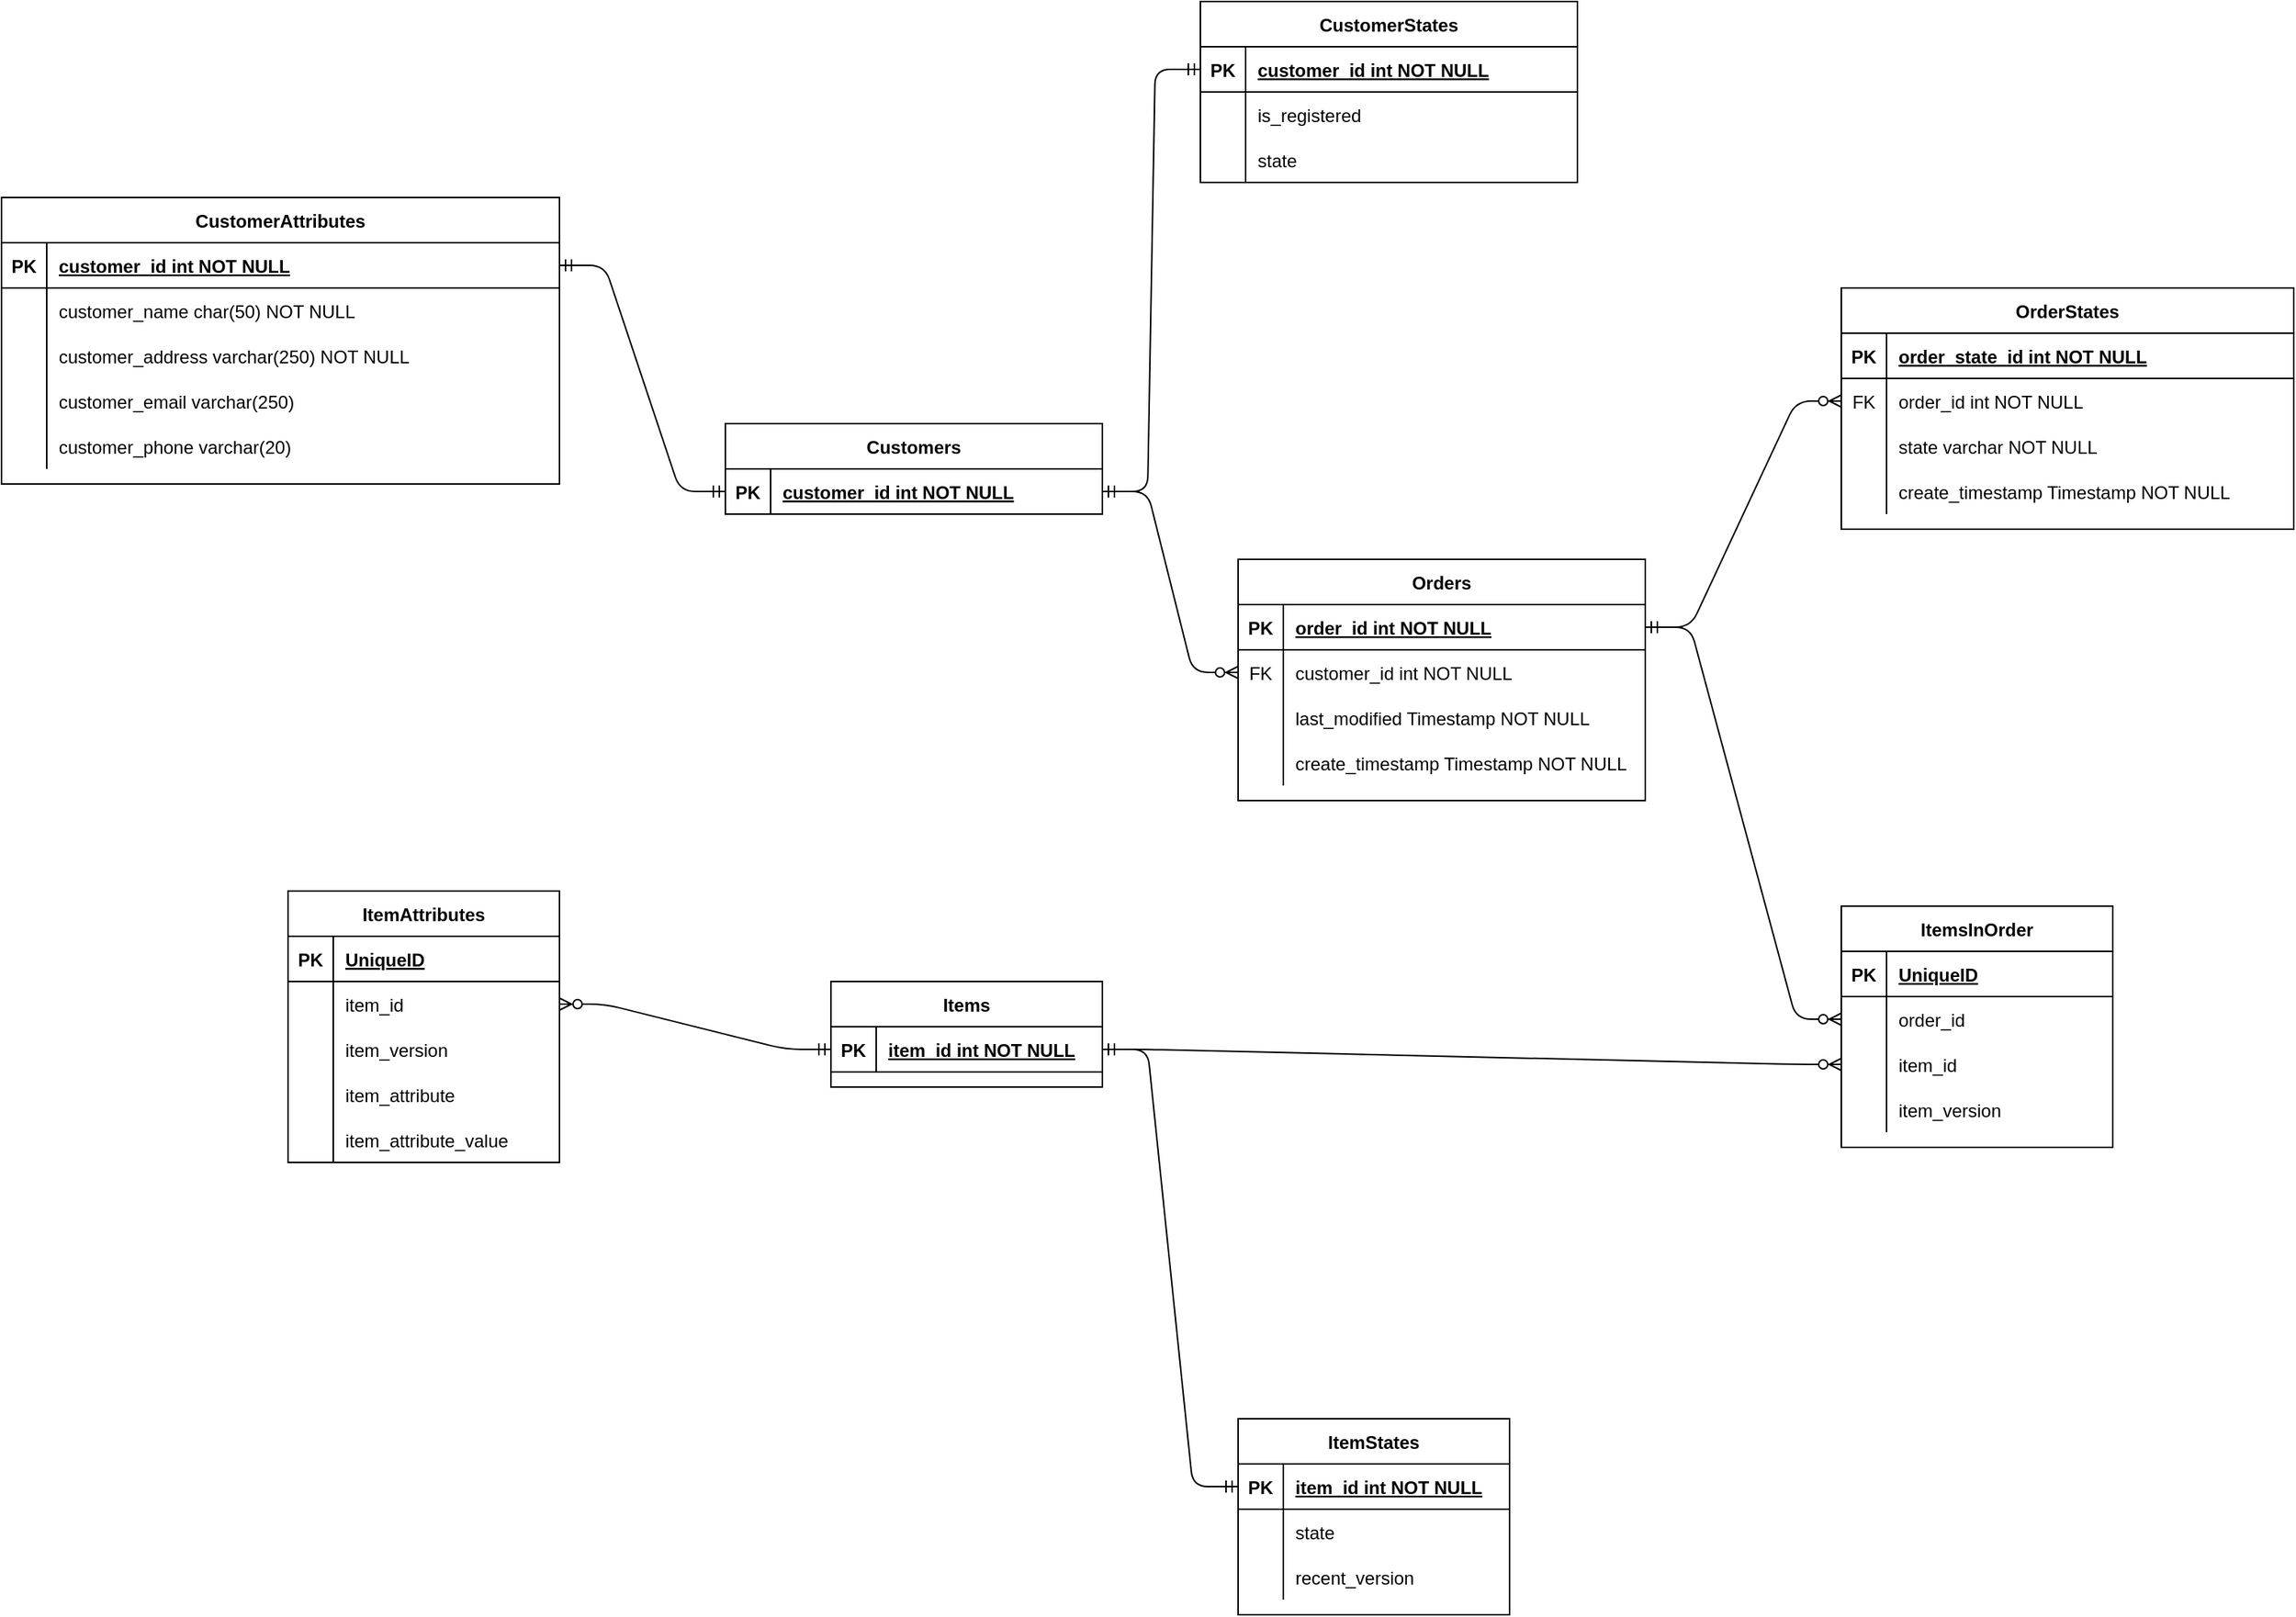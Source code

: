 <mxfile version="13.9.9" type="device"><diagram id="R2lEEEUBdFMjLlhIrx00" name="Page-1"><mxGraphModel dx="1673" dy="967" grid="1" gridSize="10" guides="1" tooltips="1" connect="1" arrows="1" fold="1" page="1" pageScale="1" pageWidth="850" pageHeight="1100" math="0" shadow="0" extFonts="Permanent Marker^https://fonts.googleapis.com/css?family=Permanent+Marker"><root><mxCell id="0"/><mxCell id="1" parent="0"/><mxCell id="tQjP06YDX2yo5IHYPExY-11" value="Orders" style="shape=table;startSize=30;container=1;collapsible=1;childLayout=tableLayout;fixedRows=1;rowLines=0;fontStyle=1;align=center;resizeLast=1;" parent="1" vertex="1"><mxGeometry x="1300" y="530" width="270" height="160" as="geometry"/></mxCell><mxCell id="tQjP06YDX2yo5IHYPExY-12" value="" style="shape=partialRectangle;collapsible=0;dropTarget=0;pointerEvents=0;fillColor=none;top=0;left=0;bottom=1;right=0;points=[[0,0.5],[1,0.5]];portConstraint=eastwest;" parent="tQjP06YDX2yo5IHYPExY-11" vertex="1"><mxGeometry y="30" width="270" height="30" as="geometry"/></mxCell><mxCell id="tQjP06YDX2yo5IHYPExY-13" value="PK" style="shape=partialRectangle;connectable=0;fillColor=none;top=0;left=0;bottom=0;right=0;fontStyle=1;overflow=hidden;" parent="tQjP06YDX2yo5IHYPExY-12" vertex="1"><mxGeometry width="30" height="30" as="geometry"/></mxCell><mxCell id="tQjP06YDX2yo5IHYPExY-14" value="order_id int NOT NULL" style="shape=partialRectangle;connectable=0;fillColor=none;top=0;left=0;bottom=0;right=0;align=left;spacingLeft=6;fontStyle=5;overflow=hidden;" parent="tQjP06YDX2yo5IHYPExY-12" vertex="1"><mxGeometry x="30" width="240" height="30" as="geometry"/></mxCell><mxCell id="tQjP06YDX2yo5IHYPExY-15" value="" style="shape=partialRectangle;collapsible=0;dropTarget=0;pointerEvents=0;fillColor=none;top=0;left=0;bottom=0;right=0;points=[[0,0.5],[1,0.5]];portConstraint=eastwest;" parent="tQjP06YDX2yo5IHYPExY-11" vertex="1"><mxGeometry y="60" width="270" height="30" as="geometry"/></mxCell><mxCell id="tQjP06YDX2yo5IHYPExY-16" value="FK" style="shape=partialRectangle;connectable=0;fillColor=none;top=0;left=0;bottom=0;right=0;editable=1;overflow=hidden;" parent="tQjP06YDX2yo5IHYPExY-15" vertex="1"><mxGeometry width="30" height="30" as="geometry"/></mxCell><mxCell id="tQjP06YDX2yo5IHYPExY-17" value="customer_id int NOT NULL" style="shape=partialRectangle;connectable=0;fillColor=none;top=0;left=0;bottom=0;right=0;align=left;spacingLeft=6;overflow=hidden;" parent="tQjP06YDX2yo5IHYPExY-15" vertex="1"><mxGeometry x="30" width="240" height="30" as="geometry"/></mxCell><mxCell id="tQjP06YDX2yo5IHYPExY-72" value="" style="shape=partialRectangle;collapsible=0;dropTarget=0;pointerEvents=0;fillColor=none;top=0;left=0;bottom=0;right=0;points=[[0,0.5],[1,0.5]];portConstraint=eastwest;" parent="tQjP06YDX2yo5IHYPExY-11" vertex="1"><mxGeometry y="90" width="270" height="30" as="geometry"/></mxCell><mxCell id="tQjP06YDX2yo5IHYPExY-73" value="" style="shape=partialRectangle;connectable=0;fillColor=none;top=0;left=0;bottom=0;right=0;editable=1;overflow=hidden;" parent="tQjP06YDX2yo5IHYPExY-72" vertex="1"><mxGeometry width="30" height="30" as="geometry"/></mxCell><mxCell id="tQjP06YDX2yo5IHYPExY-74" value="last_modified Timestamp NOT NULL" style="shape=partialRectangle;connectable=0;fillColor=none;top=0;left=0;bottom=0;right=0;align=left;spacingLeft=6;overflow=hidden;noLabel=0;" parent="tQjP06YDX2yo5IHYPExY-72" vertex="1"><mxGeometry x="30" width="240" height="30" as="geometry"/></mxCell><mxCell id="YseBzn6zNQfxmlDFGJzL-18" value="" style="shape=partialRectangle;collapsible=0;dropTarget=0;pointerEvents=0;fillColor=none;top=0;left=0;bottom=0;right=0;points=[[0,0.5],[1,0.5]];portConstraint=eastwest;" vertex="1" parent="tQjP06YDX2yo5IHYPExY-11"><mxGeometry y="120" width="270" height="30" as="geometry"/></mxCell><mxCell id="YseBzn6zNQfxmlDFGJzL-19" value="" style="shape=partialRectangle;connectable=0;fillColor=none;top=0;left=0;bottom=0;right=0;editable=1;overflow=hidden;" vertex="1" parent="YseBzn6zNQfxmlDFGJzL-18"><mxGeometry width="30" height="30" as="geometry"/></mxCell><mxCell id="YseBzn6zNQfxmlDFGJzL-20" value="create_timestamp Timestamp NOT NULL" style="shape=partialRectangle;connectable=0;fillColor=none;top=0;left=0;bottom=0;right=0;align=left;spacingLeft=6;overflow=hidden;noLabel=0;" vertex="1" parent="YseBzn6zNQfxmlDFGJzL-18"><mxGeometry x="30" width="240" height="30" as="geometry"/></mxCell><mxCell id="tQjP06YDX2yo5IHYPExY-25" value="Customers" style="shape=table;startSize=30;container=1;collapsible=1;childLayout=tableLayout;fixedRows=1;rowLines=0;fontStyle=1;align=center;resizeLast=1;" parent="1" vertex="1"><mxGeometry x="960" y="440" width="250" height="60" as="geometry"/></mxCell><mxCell id="tQjP06YDX2yo5IHYPExY-26" value="" style="shape=partialRectangle;collapsible=0;dropTarget=0;pointerEvents=0;fillColor=none;points=[[0,0.5],[1,0.5]];portConstraint=eastwest;top=0;left=0;right=0;bottom=1;" parent="tQjP06YDX2yo5IHYPExY-25" vertex="1"><mxGeometry y="30" width="250" height="30" as="geometry"/></mxCell><mxCell id="tQjP06YDX2yo5IHYPExY-27" value="PK" style="shape=partialRectangle;overflow=hidden;connectable=0;fillColor=none;top=0;left=0;bottom=0;right=0;fontStyle=1;" parent="tQjP06YDX2yo5IHYPExY-26" vertex="1"><mxGeometry width="30" height="30" as="geometry"/></mxCell><mxCell id="tQjP06YDX2yo5IHYPExY-28" value="customer_id int NOT NULL " style="shape=partialRectangle;overflow=hidden;connectable=0;fillColor=none;top=0;left=0;bottom=0;right=0;align=left;spacingLeft=6;fontStyle=5;" parent="tQjP06YDX2yo5IHYPExY-26" vertex="1"><mxGeometry x="30" width="220" height="30" as="geometry"/></mxCell><mxCell id="tQjP06YDX2yo5IHYPExY-36" value="" style="edgeStyle=entityRelationEdgeStyle;fontSize=12;html=1;endArrow=ERzeroToMany;startArrow=ERmandOne;entryX=0;entryY=0.5;entryDx=0;entryDy=0;" parent="1" source="tQjP06YDX2yo5IHYPExY-26" target="tQjP06YDX2yo5IHYPExY-15" edge="1"><mxGeometry width="100" height="100" relative="1" as="geometry"><mxPoint x="1110" y="900" as="sourcePoint"/><mxPoint x="1210" y="800" as="targetPoint"/></mxGeometry></mxCell><object label="OrderStates" id="tQjP06YDX2yo5IHYPExY-37"><mxCell style="shape=table;startSize=30;container=1;collapsible=1;childLayout=tableLayout;fixedRows=1;rowLines=0;fontStyle=1;align=center;resizeLast=1;" parent="1" vertex="1"><mxGeometry x="1700" y="350" width="300" height="160" as="geometry"><mxRectangle x="1000" y="700" width="100" height="30" as="alternateBounds"/></mxGeometry></mxCell></object><mxCell id="tQjP06YDX2yo5IHYPExY-38" value="" style="shape=partialRectangle;collapsible=0;dropTarget=0;pointerEvents=0;fillColor=none;top=0;left=0;bottom=1;right=0;points=[[0,0.5],[1,0.5]];portConstraint=eastwest;" parent="tQjP06YDX2yo5IHYPExY-37" vertex="1"><mxGeometry y="30" width="300" height="30" as="geometry"/></mxCell><mxCell id="tQjP06YDX2yo5IHYPExY-39" value="PK" style="shape=partialRectangle;connectable=0;fillColor=none;top=0;left=0;bottom=0;right=0;fontStyle=1;overflow=hidden;" parent="tQjP06YDX2yo5IHYPExY-38" vertex="1"><mxGeometry width="30" height="30" as="geometry"/></mxCell><mxCell id="tQjP06YDX2yo5IHYPExY-40" value="order_state_id int NOT NULL" style="shape=partialRectangle;connectable=0;fillColor=none;top=0;left=0;bottom=0;right=0;align=left;spacingLeft=6;fontStyle=5;overflow=hidden;" parent="tQjP06YDX2yo5IHYPExY-38" vertex="1"><mxGeometry x="30" width="270" height="30" as="geometry"/></mxCell><mxCell id="tQjP06YDX2yo5IHYPExY-41" value="" style="shape=partialRectangle;collapsible=0;dropTarget=0;pointerEvents=0;fillColor=none;top=0;left=0;bottom=0;right=0;points=[[0,0.5],[1,0.5]];portConstraint=eastwest;" parent="tQjP06YDX2yo5IHYPExY-37" vertex="1"><mxGeometry y="60" width="300" height="30" as="geometry"/></mxCell><mxCell id="tQjP06YDX2yo5IHYPExY-42" value="FK" style="shape=partialRectangle;connectable=0;fillColor=none;top=0;left=0;bottom=0;right=0;editable=1;overflow=hidden;" parent="tQjP06YDX2yo5IHYPExY-41" vertex="1"><mxGeometry width="30" height="30" as="geometry"/></mxCell><object label="order_id int NOT NULL" id="tQjP06YDX2yo5IHYPExY-43"><mxCell style="shape=partialRectangle;connectable=0;fillColor=none;top=0;left=0;bottom=0;right=0;align=left;spacingLeft=6;overflow=hidden;" parent="tQjP06YDX2yo5IHYPExY-41" vertex="1"><mxGeometry x="30" width="270" height="30" as="geometry"/></mxCell></object><mxCell id="tQjP06YDX2yo5IHYPExY-69" value="" style="shape=partialRectangle;collapsible=0;dropTarget=0;pointerEvents=0;fillColor=none;top=0;left=0;bottom=0;right=0;points=[[0,0.5],[1,0.5]];portConstraint=eastwest;" parent="tQjP06YDX2yo5IHYPExY-37" vertex="1"><mxGeometry y="90" width="300" height="30" as="geometry"/></mxCell><mxCell id="tQjP06YDX2yo5IHYPExY-70" value="" style="shape=partialRectangle;connectable=0;fillColor=none;top=0;left=0;bottom=0;right=0;editable=1;overflow=hidden;" parent="tQjP06YDX2yo5IHYPExY-69" vertex="1"><mxGeometry width="30" height="30" as="geometry"/></mxCell><object label="state varchar NOT NULL" id="tQjP06YDX2yo5IHYPExY-71"><mxCell style="shape=partialRectangle;connectable=0;fillColor=none;top=0;left=0;bottom=0;right=0;align=left;spacingLeft=6;overflow=hidden;" parent="tQjP06YDX2yo5IHYPExY-69" vertex="1"><mxGeometry x="30" width="270" height="30" as="geometry"/></mxCell></object><mxCell id="YseBzn6zNQfxmlDFGJzL-2" value="" style="shape=partialRectangle;collapsible=0;dropTarget=0;pointerEvents=0;fillColor=none;top=0;left=0;bottom=0;right=0;points=[[0,0.5],[1,0.5]];portConstraint=eastwest;" vertex="1" parent="tQjP06YDX2yo5IHYPExY-37"><mxGeometry y="120" width="300" height="30" as="geometry"/></mxCell><mxCell id="YseBzn6zNQfxmlDFGJzL-3" value="" style="shape=partialRectangle;connectable=0;fillColor=none;top=0;left=0;bottom=0;right=0;editable=1;overflow=hidden;" vertex="1" parent="YseBzn6zNQfxmlDFGJzL-2"><mxGeometry width="30" height="30" as="geometry"/></mxCell><object label="create_timestamp Timestamp NOT NULL" id="YseBzn6zNQfxmlDFGJzL-4"><mxCell style="shape=partialRectangle;connectable=0;fillColor=none;top=0;left=0;bottom=0;right=0;align=left;spacingLeft=6;overflow=hidden;" vertex="1" parent="YseBzn6zNQfxmlDFGJzL-2"><mxGeometry x="30" width="270" height="30" as="geometry"/></mxCell></object><mxCell id="YseBzn6zNQfxmlDFGJzL-1" value="" style="edgeStyle=entityRelationEdgeStyle;fontSize=12;html=1;endArrow=ERzeroToMany;startArrow=ERmandOne;entryX=0;entryY=0.5;entryDx=0;entryDy=0;" edge="1" parent="1" source="tQjP06YDX2yo5IHYPExY-12" target="tQjP06YDX2yo5IHYPExY-41"><mxGeometry width="100" height="100" relative="1" as="geometry"><mxPoint x="1530" y="440" as="sourcePoint"/><mxPoint x="1650" y="330" as="targetPoint"/></mxGeometry></mxCell><mxCell id="YseBzn6zNQfxmlDFGJzL-5" value="ItemsInOrder" style="shape=table;startSize=30;container=1;collapsible=1;childLayout=tableLayout;fixedRows=1;rowLines=0;fontStyle=1;align=center;resizeLast=1;" vertex="1" parent="1"><mxGeometry x="1700" y="760" width="180" height="160" as="geometry"/></mxCell><mxCell id="YseBzn6zNQfxmlDFGJzL-6" value="" style="shape=partialRectangle;collapsible=0;dropTarget=0;pointerEvents=0;fillColor=none;top=0;left=0;bottom=1;right=0;points=[[0,0.5],[1,0.5]];portConstraint=eastwest;" vertex="1" parent="YseBzn6zNQfxmlDFGJzL-5"><mxGeometry y="30" width="180" height="30" as="geometry"/></mxCell><mxCell id="YseBzn6zNQfxmlDFGJzL-7" value="PK" style="shape=partialRectangle;connectable=0;fillColor=none;top=0;left=0;bottom=0;right=0;fontStyle=1;overflow=hidden;" vertex="1" parent="YseBzn6zNQfxmlDFGJzL-6"><mxGeometry width="30" height="30" as="geometry"/></mxCell><mxCell id="YseBzn6zNQfxmlDFGJzL-8" value="UniqueID" style="shape=partialRectangle;connectable=0;fillColor=none;top=0;left=0;bottom=0;right=0;align=left;spacingLeft=6;fontStyle=5;overflow=hidden;" vertex="1" parent="YseBzn6zNQfxmlDFGJzL-6"><mxGeometry x="30" width="150" height="30" as="geometry"/></mxCell><mxCell id="YseBzn6zNQfxmlDFGJzL-9" value="" style="shape=partialRectangle;collapsible=0;dropTarget=0;pointerEvents=0;fillColor=none;top=0;left=0;bottom=0;right=0;points=[[0,0.5],[1,0.5]];portConstraint=eastwest;" vertex="1" parent="YseBzn6zNQfxmlDFGJzL-5"><mxGeometry y="60" width="180" height="30" as="geometry"/></mxCell><mxCell id="YseBzn6zNQfxmlDFGJzL-10" value="" style="shape=partialRectangle;connectable=0;fillColor=none;top=0;left=0;bottom=0;right=0;editable=1;overflow=hidden;" vertex="1" parent="YseBzn6zNQfxmlDFGJzL-9"><mxGeometry width="30" height="30" as="geometry"/></mxCell><mxCell id="YseBzn6zNQfxmlDFGJzL-11" value="order_id" style="shape=partialRectangle;connectable=0;fillColor=none;top=0;left=0;bottom=0;right=0;align=left;spacingLeft=6;overflow=hidden;" vertex="1" parent="YseBzn6zNQfxmlDFGJzL-9"><mxGeometry x="30" width="150" height="30" as="geometry"/></mxCell><mxCell id="YseBzn6zNQfxmlDFGJzL-12" value="" style="shape=partialRectangle;collapsible=0;dropTarget=0;pointerEvents=0;fillColor=none;top=0;left=0;bottom=0;right=0;points=[[0,0.5],[1,0.5]];portConstraint=eastwest;" vertex="1" parent="YseBzn6zNQfxmlDFGJzL-5"><mxGeometry y="90" width="180" height="30" as="geometry"/></mxCell><mxCell id="YseBzn6zNQfxmlDFGJzL-13" value="" style="shape=partialRectangle;connectable=0;fillColor=none;top=0;left=0;bottom=0;right=0;editable=1;overflow=hidden;" vertex="1" parent="YseBzn6zNQfxmlDFGJzL-12"><mxGeometry width="30" height="30" as="geometry"/></mxCell><mxCell id="YseBzn6zNQfxmlDFGJzL-14" value="item_id" style="shape=partialRectangle;connectable=0;fillColor=none;top=0;left=0;bottom=0;right=0;align=left;spacingLeft=6;overflow=hidden;" vertex="1" parent="YseBzn6zNQfxmlDFGJzL-12"><mxGeometry x="30" width="150" height="30" as="geometry"/></mxCell><mxCell id="YseBzn6zNQfxmlDFGJzL-15" value="" style="shape=partialRectangle;collapsible=0;dropTarget=0;pointerEvents=0;fillColor=none;top=0;left=0;bottom=0;right=0;points=[[0,0.5],[1,0.5]];portConstraint=eastwest;" vertex="1" parent="YseBzn6zNQfxmlDFGJzL-5"><mxGeometry y="120" width="180" height="30" as="geometry"/></mxCell><mxCell id="YseBzn6zNQfxmlDFGJzL-16" value="" style="shape=partialRectangle;connectable=0;fillColor=none;top=0;left=0;bottom=0;right=0;editable=1;overflow=hidden;" vertex="1" parent="YseBzn6zNQfxmlDFGJzL-15"><mxGeometry width="30" height="30" as="geometry"/></mxCell><mxCell id="YseBzn6zNQfxmlDFGJzL-17" value="item_version" style="shape=partialRectangle;connectable=0;fillColor=none;top=0;left=0;bottom=0;right=0;align=left;spacingLeft=6;overflow=hidden;" vertex="1" parent="YseBzn6zNQfxmlDFGJzL-15"><mxGeometry x="30" width="150" height="30" as="geometry"/></mxCell><mxCell id="YseBzn6zNQfxmlDFGJzL-21" value="" style="edgeStyle=entityRelationEdgeStyle;fontSize=12;html=1;endArrow=ERzeroToMany;startArrow=ERmandOne;entryX=0;entryY=0.5;entryDx=0;entryDy=0;exitX=1;exitY=0.5;exitDx=0;exitDy=0;" edge="1" parent="1" source="tQjP06YDX2yo5IHYPExY-12" target="YseBzn6zNQfxmlDFGJzL-9"><mxGeometry width="100" height="100" relative="1" as="geometry"><mxPoint x="1180" y="810" as="sourcePoint"/><mxPoint x="1290" y="930" as="targetPoint"/></mxGeometry></mxCell><mxCell id="YseBzn6zNQfxmlDFGJzL-22" value="Items" style="shape=table;startSize=30;container=1;collapsible=1;childLayout=tableLayout;fixedRows=1;rowLines=0;fontStyle=1;align=center;resizeLast=1;" vertex="1" parent="1"><mxGeometry x="1030" y="810" width="180" height="70" as="geometry"/></mxCell><mxCell id="YseBzn6zNQfxmlDFGJzL-23" value="" style="shape=partialRectangle;collapsible=0;dropTarget=0;pointerEvents=0;fillColor=none;top=0;left=0;bottom=1;right=0;points=[[0,0.5],[1,0.5]];portConstraint=eastwest;" vertex="1" parent="YseBzn6zNQfxmlDFGJzL-22"><mxGeometry y="30" width="180" height="30" as="geometry"/></mxCell><mxCell id="YseBzn6zNQfxmlDFGJzL-24" value="PK" style="shape=partialRectangle;connectable=0;fillColor=none;top=0;left=0;bottom=0;right=0;fontStyle=1;overflow=hidden;" vertex="1" parent="YseBzn6zNQfxmlDFGJzL-23"><mxGeometry width="30" height="30" as="geometry"/></mxCell><mxCell id="YseBzn6zNQfxmlDFGJzL-25" value="item_id int NOT NULL" style="shape=partialRectangle;connectable=0;fillColor=none;top=0;left=0;bottom=0;right=0;align=left;spacingLeft=6;fontStyle=5;overflow=hidden;" vertex="1" parent="YseBzn6zNQfxmlDFGJzL-23"><mxGeometry x="30" width="150" height="30" as="geometry"/></mxCell><mxCell id="YseBzn6zNQfxmlDFGJzL-35" value="ItemAttributes" style="shape=table;startSize=30;container=1;collapsible=1;childLayout=tableLayout;fixedRows=1;rowLines=0;fontStyle=1;align=center;resizeLast=1;" vertex="1" parent="1"><mxGeometry x="670" y="750" width="180" height="180" as="geometry"/></mxCell><mxCell id="YseBzn6zNQfxmlDFGJzL-36" value="" style="shape=partialRectangle;collapsible=0;dropTarget=0;pointerEvents=0;fillColor=none;top=0;left=0;bottom=1;right=0;points=[[0,0.5],[1,0.5]];portConstraint=eastwest;" vertex="1" parent="YseBzn6zNQfxmlDFGJzL-35"><mxGeometry y="30" width="180" height="30" as="geometry"/></mxCell><mxCell id="YseBzn6zNQfxmlDFGJzL-37" value="PK" style="shape=partialRectangle;connectable=0;fillColor=none;top=0;left=0;bottom=0;right=0;fontStyle=1;overflow=hidden;" vertex="1" parent="YseBzn6zNQfxmlDFGJzL-36"><mxGeometry width="30" height="30" as="geometry"/></mxCell><mxCell id="YseBzn6zNQfxmlDFGJzL-38" value="UniqueID" style="shape=partialRectangle;connectable=0;fillColor=none;top=0;left=0;bottom=0;right=0;align=left;spacingLeft=6;fontStyle=5;overflow=hidden;" vertex="1" parent="YseBzn6zNQfxmlDFGJzL-36"><mxGeometry x="30" width="150" height="30" as="geometry"/></mxCell><mxCell id="YseBzn6zNQfxmlDFGJzL-39" value="" style="shape=partialRectangle;collapsible=0;dropTarget=0;pointerEvents=0;fillColor=none;top=0;left=0;bottom=0;right=0;points=[[0,0.5],[1,0.5]];portConstraint=eastwest;" vertex="1" parent="YseBzn6zNQfxmlDFGJzL-35"><mxGeometry y="60" width="180" height="30" as="geometry"/></mxCell><mxCell id="YseBzn6zNQfxmlDFGJzL-40" value="" style="shape=partialRectangle;connectable=0;fillColor=none;top=0;left=0;bottom=0;right=0;editable=1;overflow=hidden;" vertex="1" parent="YseBzn6zNQfxmlDFGJzL-39"><mxGeometry width="30" height="30" as="geometry"/></mxCell><mxCell id="YseBzn6zNQfxmlDFGJzL-41" value="item_id" style="shape=partialRectangle;connectable=0;fillColor=none;top=0;left=0;bottom=0;right=0;align=left;spacingLeft=6;overflow=hidden;" vertex="1" parent="YseBzn6zNQfxmlDFGJzL-39"><mxGeometry x="30" width="150" height="30" as="geometry"/></mxCell><mxCell id="YseBzn6zNQfxmlDFGJzL-42" value="" style="shape=partialRectangle;collapsible=0;dropTarget=0;pointerEvents=0;fillColor=none;top=0;left=0;bottom=0;right=0;points=[[0,0.5],[1,0.5]];portConstraint=eastwest;" vertex="1" parent="YseBzn6zNQfxmlDFGJzL-35"><mxGeometry y="90" width="180" height="30" as="geometry"/></mxCell><mxCell id="YseBzn6zNQfxmlDFGJzL-43" value="" style="shape=partialRectangle;connectable=0;fillColor=none;top=0;left=0;bottom=0;right=0;editable=1;overflow=hidden;" vertex="1" parent="YseBzn6zNQfxmlDFGJzL-42"><mxGeometry width="30" height="30" as="geometry"/></mxCell><mxCell id="YseBzn6zNQfxmlDFGJzL-44" value="item_version" style="shape=partialRectangle;connectable=0;fillColor=none;top=0;left=0;bottom=0;right=0;align=left;spacingLeft=6;overflow=hidden;" vertex="1" parent="YseBzn6zNQfxmlDFGJzL-42"><mxGeometry x="30" width="150" height="30" as="geometry"/></mxCell><mxCell id="YseBzn6zNQfxmlDFGJzL-45" value="" style="shape=partialRectangle;collapsible=0;dropTarget=0;pointerEvents=0;fillColor=none;top=0;left=0;bottom=0;right=0;points=[[0,0.5],[1,0.5]];portConstraint=eastwest;" vertex="1" parent="YseBzn6zNQfxmlDFGJzL-35"><mxGeometry y="120" width="180" height="30" as="geometry"/></mxCell><mxCell id="YseBzn6zNQfxmlDFGJzL-46" value="" style="shape=partialRectangle;connectable=0;fillColor=none;top=0;left=0;bottom=0;right=0;editable=1;overflow=hidden;" vertex="1" parent="YseBzn6zNQfxmlDFGJzL-45"><mxGeometry width="30" height="30" as="geometry"/></mxCell><mxCell id="YseBzn6zNQfxmlDFGJzL-47" value="item_attribute" style="shape=partialRectangle;connectable=0;fillColor=none;top=0;left=0;bottom=0;right=0;align=left;spacingLeft=6;overflow=hidden;" vertex="1" parent="YseBzn6zNQfxmlDFGJzL-45"><mxGeometry x="30" width="150" height="30" as="geometry"/></mxCell><mxCell id="YseBzn6zNQfxmlDFGJzL-48" value="" style="shape=partialRectangle;collapsible=0;dropTarget=0;pointerEvents=0;fillColor=none;top=0;left=0;bottom=0;right=0;points=[[0,0.5],[1,0.5]];portConstraint=eastwest;" vertex="1" parent="YseBzn6zNQfxmlDFGJzL-35"><mxGeometry y="150" width="180" height="30" as="geometry"/></mxCell><mxCell id="YseBzn6zNQfxmlDFGJzL-49" value="" style="shape=partialRectangle;connectable=0;fillColor=none;top=0;left=0;bottom=0;right=0;editable=1;overflow=hidden;" vertex="1" parent="YseBzn6zNQfxmlDFGJzL-48"><mxGeometry width="30" height="30" as="geometry"/></mxCell><mxCell id="YseBzn6zNQfxmlDFGJzL-50" value="item_attribute_value" style="shape=partialRectangle;connectable=0;fillColor=none;top=0;left=0;bottom=0;right=0;align=left;spacingLeft=6;overflow=hidden;" vertex="1" parent="YseBzn6zNQfxmlDFGJzL-48"><mxGeometry x="30" width="150" height="30" as="geometry"/></mxCell><mxCell id="YseBzn6zNQfxmlDFGJzL-51" value="" style="edgeStyle=entityRelationEdgeStyle;fontSize=12;html=1;endArrow=ERzeroToMany;startArrow=ERmandOne;" edge="1" parent="1" source="YseBzn6zNQfxmlDFGJzL-23" target="YseBzn6zNQfxmlDFGJzL-39"><mxGeometry width="100" height="100" relative="1" as="geometry"><mxPoint x="800" y="1080" as="sourcePoint"/><mxPoint x="880" y="970" as="targetPoint"/></mxGeometry></mxCell><mxCell id="YseBzn6zNQfxmlDFGJzL-52" value="" style="edgeStyle=entityRelationEdgeStyle;fontSize=12;html=1;endArrow=ERzeroToMany;startArrow=ERmandOne;" edge="1" parent="1" source="YseBzn6zNQfxmlDFGJzL-23" target="YseBzn6zNQfxmlDFGJzL-12"><mxGeometry width="100" height="100" relative="1" as="geometry"><mxPoint x="1490" y="1060" as="sourcePoint"/><mxPoint x="1610" y="950" as="targetPoint"/></mxGeometry></mxCell><mxCell id="YseBzn6zNQfxmlDFGJzL-59" value="ItemStates" style="shape=table;startSize=30;container=1;collapsible=1;childLayout=tableLayout;fixedRows=1;rowLines=0;fontStyle=1;align=center;resizeLast=1;" vertex="1" parent="1"><mxGeometry x="1300" y="1100" width="180" height="130" as="geometry"/></mxCell><mxCell id="YseBzn6zNQfxmlDFGJzL-60" value="" style="shape=partialRectangle;collapsible=0;dropTarget=0;pointerEvents=0;fillColor=none;top=0;left=0;bottom=1;right=0;points=[[0,0.5],[1,0.5]];portConstraint=eastwest;" vertex="1" parent="YseBzn6zNQfxmlDFGJzL-59"><mxGeometry y="30" width="180" height="30" as="geometry"/></mxCell><mxCell id="YseBzn6zNQfxmlDFGJzL-61" value="PK" style="shape=partialRectangle;connectable=0;fillColor=none;top=0;left=0;bottom=0;right=0;fontStyle=1;overflow=hidden;" vertex="1" parent="YseBzn6zNQfxmlDFGJzL-60"><mxGeometry width="30" height="30" as="geometry"/></mxCell><mxCell id="YseBzn6zNQfxmlDFGJzL-62" value="item_id int NOT NULL" style="shape=partialRectangle;connectable=0;fillColor=none;top=0;left=0;bottom=0;right=0;align=left;spacingLeft=6;fontStyle=5;overflow=hidden;" vertex="1" parent="YseBzn6zNQfxmlDFGJzL-60"><mxGeometry x="30" width="150" height="30" as="geometry"/></mxCell><mxCell id="YseBzn6zNQfxmlDFGJzL-63" value="" style="shape=partialRectangle;collapsible=0;dropTarget=0;pointerEvents=0;fillColor=none;top=0;left=0;bottom=0;right=0;points=[[0,0.5],[1,0.5]];portConstraint=eastwest;" vertex="1" parent="YseBzn6zNQfxmlDFGJzL-59"><mxGeometry y="60" width="180" height="30" as="geometry"/></mxCell><mxCell id="YseBzn6zNQfxmlDFGJzL-64" value="" style="shape=partialRectangle;connectable=0;fillColor=none;top=0;left=0;bottom=0;right=0;editable=1;overflow=hidden;" vertex="1" parent="YseBzn6zNQfxmlDFGJzL-63"><mxGeometry width="30" height="30" as="geometry"/></mxCell><mxCell id="YseBzn6zNQfxmlDFGJzL-65" value="state" style="shape=partialRectangle;connectable=0;fillColor=none;top=0;left=0;bottom=0;right=0;align=left;spacingLeft=6;overflow=hidden;" vertex="1" parent="YseBzn6zNQfxmlDFGJzL-63"><mxGeometry x="30" width="150" height="30" as="geometry"/></mxCell><mxCell id="YseBzn6zNQfxmlDFGJzL-66" value="" style="shape=partialRectangle;collapsible=0;dropTarget=0;pointerEvents=0;fillColor=none;top=0;left=0;bottom=0;right=0;points=[[0,0.5],[1,0.5]];portConstraint=eastwest;" vertex="1" parent="YseBzn6zNQfxmlDFGJzL-59"><mxGeometry y="90" width="180" height="30" as="geometry"/></mxCell><mxCell id="YseBzn6zNQfxmlDFGJzL-67" value="" style="shape=partialRectangle;connectable=0;fillColor=none;top=0;left=0;bottom=0;right=0;editable=1;overflow=hidden;" vertex="1" parent="YseBzn6zNQfxmlDFGJzL-66"><mxGeometry width="30" height="30" as="geometry"/></mxCell><mxCell id="YseBzn6zNQfxmlDFGJzL-68" value="recent_version" style="shape=partialRectangle;connectable=0;fillColor=none;top=0;left=0;bottom=0;right=0;align=left;spacingLeft=6;overflow=hidden;" vertex="1" parent="YseBzn6zNQfxmlDFGJzL-66"><mxGeometry x="30" width="150" height="30" as="geometry"/></mxCell><mxCell id="YseBzn6zNQfxmlDFGJzL-72" value="" style="edgeStyle=entityRelationEdgeStyle;fontSize=12;html=1;endArrow=ERmandOne;startArrow=ERmandOne;entryX=1;entryY=0.5;entryDx=0;entryDy=0;" edge="1" parent="1" source="YseBzn6zNQfxmlDFGJzL-60" target="YseBzn6zNQfxmlDFGJzL-23"><mxGeometry width="100" height="100" relative="1" as="geometry"><mxPoint x="1550" y="1100" as="sourcePoint"/><mxPoint x="1670" y="980" as="targetPoint"/></mxGeometry></mxCell><mxCell id="YseBzn6zNQfxmlDFGJzL-73" value="CustomerStates" style="shape=table;startSize=30;container=1;collapsible=1;childLayout=tableLayout;fixedRows=1;rowLines=0;fontStyle=1;align=center;resizeLast=1;" vertex="1" parent="1"><mxGeometry x="1275" y="160" width="250" height="120" as="geometry"/></mxCell><mxCell id="YseBzn6zNQfxmlDFGJzL-74" value="" style="shape=partialRectangle;collapsible=0;dropTarget=0;pointerEvents=0;fillColor=none;points=[[0,0.5],[1,0.5]];portConstraint=eastwest;top=0;left=0;right=0;bottom=1;" vertex="1" parent="YseBzn6zNQfxmlDFGJzL-73"><mxGeometry y="30" width="250" height="30" as="geometry"/></mxCell><mxCell id="YseBzn6zNQfxmlDFGJzL-75" value="PK" style="shape=partialRectangle;overflow=hidden;connectable=0;fillColor=none;top=0;left=0;bottom=0;right=0;fontStyle=1;" vertex="1" parent="YseBzn6zNQfxmlDFGJzL-74"><mxGeometry width="30" height="30" as="geometry"/></mxCell><mxCell id="YseBzn6zNQfxmlDFGJzL-76" value="customer_id int NOT NULL " style="shape=partialRectangle;overflow=hidden;connectable=0;fillColor=none;top=0;left=0;bottom=0;right=0;align=left;spacingLeft=6;fontStyle=5;" vertex="1" parent="YseBzn6zNQfxmlDFGJzL-74"><mxGeometry x="30" width="220" height="30" as="geometry"/></mxCell><mxCell id="YseBzn6zNQfxmlDFGJzL-77" value="" style="shape=partialRectangle;collapsible=0;dropTarget=0;pointerEvents=0;fillColor=none;points=[[0,0.5],[1,0.5]];portConstraint=eastwest;top=0;left=0;right=0;bottom=0;" vertex="1" parent="YseBzn6zNQfxmlDFGJzL-73"><mxGeometry y="60" width="250" height="30" as="geometry"/></mxCell><mxCell id="YseBzn6zNQfxmlDFGJzL-78" value="" style="shape=partialRectangle;overflow=hidden;connectable=0;fillColor=none;top=0;left=0;bottom=0;right=0;" vertex="1" parent="YseBzn6zNQfxmlDFGJzL-77"><mxGeometry width="30" height="30" as="geometry"/></mxCell><mxCell id="YseBzn6zNQfxmlDFGJzL-79" value="is_registered" style="shape=partialRectangle;overflow=hidden;connectable=0;fillColor=none;top=0;left=0;bottom=0;right=0;align=left;spacingLeft=6;" vertex="1" parent="YseBzn6zNQfxmlDFGJzL-77"><mxGeometry x="30" width="220" height="30" as="geometry"/></mxCell><mxCell id="YseBzn6zNQfxmlDFGJzL-105" value="" style="shape=partialRectangle;collapsible=0;dropTarget=0;pointerEvents=0;fillColor=none;points=[[0,0.5],[1,0.5]];portConstraint=eastwest;top=0;left=0;right=0;bottom=0;" vertex="1" parent="YseBzn6zNQfxmlDFGJzL-73"><mxGeometry y="90" width="250" height="30" as="geometry"/></mxCell><mxCell id="YseBzn6zNQfxmlDFGJzL-106" value="" style="shape=partialRectangle;overflow=hidden;connectable=0;fillColor=none;top=0;left=0;bottom=0;right=0;" vertex="1" parent="YseBzn6zNQfxmlDFGJzL-105"><mxGeometry width="30" height="30" as="geometry"/></mxCell><mxCell id="YseBzn6zNQfxmlDFGJzL-107" value="state" style="shape=partialRectangle;overflow=hidden;connectable=0;fillColor=none;top=0;left=0;bottom=0;right=0;align=left;spacingLeft=6;" vertex="1" parent="YseBzn6zNQfxmlDFGJzL-105"><mxGeometry x="30" width="220" height="30" as="geometry"/></mxCell><mxCell id="YseBzn6zNQfxmlDFGJzL-80" value="CustomerAttributes" style="shape=table;startSize=30;container=1;collapsible=1;childLayout=tableLayout;fixedRows=1;rowLines=0;fontStyle=1;align=center;resizeLast=1;" vertex="1" parent="1"><mxGeometry x="480" y="290" width="370" height="190" as="geometry"/></mxCell><mxCell id="YseBzn6zNQfxmlDFGJzL-81" value="" style="shape=partialRectangle;collapsible=0;dropTarget=0;pointerEvents=0;fillColor=none;points=[[0,0.5],[1,0.5]];portConstraint=eastwest;top=0;left=0;right=0;bottom=1;" vertex="1" parent="YseBzn6zNQfxmlDFGJzL-80"><mxGeometry y="30" width="370" height="30" as="geometry"/></mxCell><mxCell id="YseBzn6zNQfxmlDFGJzL-82" value="PK" style="shape=partialRectangle;overflow=hidden;connectable=0;fillColor=none;top=0;left=0;bottom=0;right=0;fontStyle=1;" vertex="1" parent="YseBzn6zNQfxmlDFGJzL-81"><mxGeometry width="30" height="30" as="geometry"/></mxCell><mxCell id="YseBzn6zNQfxmlDFGJzL-83" value="customer_id int NOT NULL " style="shape=partialRectangle;overflow=hidden;connectable=0;fillColor=none;top=0;left=0;bottom=0;right=0;align=left;spacingLeft=6;fontStyle=5;" vertex="1" parent="YseBzn6zNQfxmlDFGJzL-81"><mxGeometry x="30" width="340" height="30" as="geometry"/></mxCell><mxCell id="YseBzn6zNQfxmlDFGJzL-84" value="" style="shape=partialRectangle;collapsible=0;dropTarget=0;pointerEvents=0;fillColor=none;points=[[0,0.5],[1,0.5]];portConstraint=eastwest;top=0;left=0;right=0;bottom=0;" vertex="1" parent="YseBzn6zNQfxmlDFGJzL-80"><mxGeometry y="60" width="370" height="30" as="geometry"/></mxCell><mxCell id="YseBzn6zNQfxmlDFGJzL-85" value="" style="shape=partialRectangle;overflow=hidden;connectable=0;fillColor=none;top=0;left=0;bottom=0;right=0;" vertex="1" parent="YseBzn6zNQfxmlDFGJzL-84"><mxGeometry width="30" height="30" as="geometry"/></mxCell><mxCell id="YseBzn6zNQfxmlDFGJzL-86" value="customer_name char(50) NOT NULL" style="shape=partialRectangle;overflow=hidden;connectable=0;fillColor=none;top=0;left=0;bottom=0;right=0;align=left;spacingLeft=6;" vertex="1" parent="YseBzn6zNQfxmlDFGJzL-84"><mxGeometry x="30" width="340" height="30" as="geometry"/></mxCell><mxCell id="YseBzn6zNQfxmlDFGJzL-88" value="" style="shape=partialRectangle;collapsible=0;dropTarget=0;pointerEvents=0;fillColor=none;points=[[0,0.5],[1,0.5]];portConstraint=eastwest;top=0;left=0;right=0;bottom=0;" vertex="1" parent="YseBzn6zNQfxmlDFGJzL-80"><mxGeometry y="90" width="370" height="30" as="geometry"/></mxCell><mxCell id="YseBzn6zNQfxmlDFGJzL-89" value="" style="shape=partialRectangle;overflow=hidden;connectable=0;fillColor=none;top=0;left=0;bottom=0;right=0;" vertex="1" parent="YseBzn6zNQfxmlDFGJzL-88"><mxGeometry width="30" height="30" as="geometry"/></mxCell><mxCell id="YseBzn6zNQfxmlDFGJzL-90" value="customer_address varchar(250) NOT NULL" style="shape=partialRectangle;overflow=hidden;connectable=0;fillColor=none;top=0;left=0;bottom=0;right=0;align=left;spacingLeft=6;" vertex="1" parent="YseBzn6zNQfxmlDFGJzL-88"><mxGeometry x="30" width="340" height="30" as="geometry"/></mxCell><mxCell id="YseBzn6zNQfxmlDFGJzL-91" value="" style="shape=partialRectangle;collapsible=0;dropTarget=0;pointerEvents=0;fillColor=none;points=[[0,0.5],[1,0.5]];portConstraint=eastwest;top=0;left=0;right=0;bottom=0;" vertex="1" parent="YseBzn6zNQfxmlDFGJzL-80"><mxGeometry y="120" width="370" height="30" as="geometry"/></mxCell><mxCell id="YseBzn6zNQfxmlDFGJzL-92" value="" style="shape=partialRectangle;overflow=hidden;connectable=0;fillColor=none;top=0;left=0;bottom=0;right=0;" vertex="1" parent="YseBzn6zNQfxmlDFGJzL-91"><mxGeometry width="30" height="30" as="geometry"/></mxCell><mxCell id="YseBzn6zNQfxmlDFGJzL-93" value="customer_email varchar(250) " style="shape=partialRectangle;overflow=hidden;connectable=0;fillColor=none;top=0;left=0;bottom=0;right=0;align=left;spacingLeft=6;" vertex="1" parent="YseBzn6zNQfxmlDFGJzL-91"><mxGeometry x="30" width="340" height="30" as="geometry"/></mxCell><mxCell id="YseBzn6zNQfxmlDFGJzL-94" value="" style="shape=partialRectangle;collapsible=0;dropTarget=0;pointerEvents=0;fillColor=none;points=[[0,0.5],[1,0.5]];portConstraint=eastwest;top=0;left=0;right=0;bottom=0;" vertex="1" parent="YseBzn6zNQfxmlDFGJzL-80"><mxGeometry y="150" width="370" height="30" as="geometry"/></mxCell><mxCell id="YseBzn6zNQfxmlDFGJzL-95" value="" style="shape=partialRectangle;overflow=hidden;connectable=0;fillColor=none;top=0;left=0;bottom=0;right=0;" vertex="1" parent="YseBzn6zNQfxmlDFGJzL-94"><mxGeometry width="30" height="30" as="geometry"/></mxCell><mxCell id="YseBzn6zNQfxmlDFGJzL-96" value="customer_phone varchar(20)" style="shape=partialRectangle;overflow=hidden;connectable=0;fillColor=none;top=0;left=0;bottom=0;right=0;align=left;spacingLeft=6;" vertex="1" parent="YseBzn6zNQfxmlDFGJzL-94"><mxGeometry x="30" width="340" height="30" as="geometry"/></mxCell><mxCell id="YseBzn6zNQfxmlDFGJzL-103" value="" style="edgeStyle=entityRelationEdgeStyle;fontSize=12;html=1;endArrow=ERmandOne;startArrow=ERmandOne;entryX=0;entryY=0.5;entryDx=0;entryDy=0;" edge="1" parent="1" source="YseBzn6zNQfxmlDFGJzL-81" target="tQjP06YDX2yo5IHYPExY-26"><mxGeometry width="100" height="100" relative="1" as="geometry"><mxPoint x="500" y="310" as="sourcePoint"/><mxPoint x="570" y="610" as="targetPoint"/></mxGeometry></mxCell><mxCell id="YseBzn6zNQfxmlDFGJzL-104" value="" style="edgeStyle=entityRelationEdgeStyle;fontSize=12;html=1;endArrow=ERmandOne;startArrow=ERmandOne;exitX=0;exitY=0.5;exitDx=0;exitDy=0;" edge="1" parent="1" source="YseBzn6zNQfxmlDFGJzL-74" target="tQjP06YDX2yo5IHYPExY-26"><mxGeometry width="100" height="100" relative="1" as="geometry"><mxPoint x="1240" y="290" as="sourcePoint"/><mxPoint x="1260" y="635" as="targetPoint"/></mxGeometry></mxCell></root></mxGraphModel></diagram></mxfile>